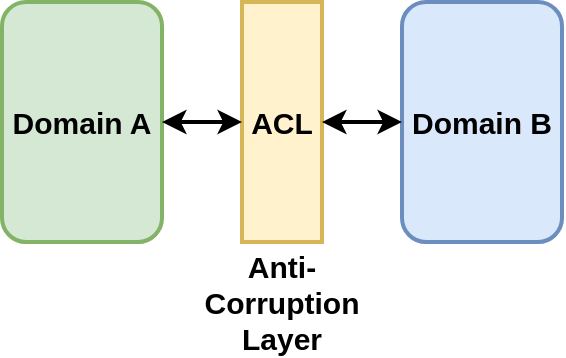<mxfile version="11.0.4" type="device"><diagram id="JZLB4o9LJFDjqJN-xiRf" name="Page-1"><mxGraphModel dx="839" dy="527" grid="1" gridSize="10" guides="1" tooltips="1" connect="1" arrows="1" fold="1" page="1" pageScale="1" pageWidth="3000" pageHeight="3000" math="0" shadow="0"><root><mxCell id="0"/><mxCell id="1" parent="0"/><mxCell id="F6dv7txJkvh570P5S_Pj-1" value="&lt;font style=&quot;font-size: 15px&quot;&gt;&lt;b&gt;Domain A&lt;/b&gt;&lt;/font&gt;" style="rounded=1;whiteSpace=wrap;html=1;strokeWidth=2;fillColor=#d5e8d4;strokeColor=#82b366;" vertex="1" parent="1"><mxGeometry x="160" y="80" width="80" height="120" as="geometry"/></mxCell><mxCell id="F6dv7txJkvh570P5S_Pj-2" value="&lt;font style=&quot;font-size: 15px&quot;&gt;&lt;b&gt;ACL&lt;/b&gt;&lt;/font&gt;" style="rounded=0;whiteSpace=wrap;html=1;strokeWidth=2;fillColor=#fff2cc;strokeColor=#d6b656;" vertex="1" parent="1"><mxGeometry x="280" y="80" width="40" height="120" as="geometry"/></mxCell><mxCell id="F6dv7txJkvh570P5S_Pj-3" value="&lt;font style=&quot;font-size: 15px&quot;&gt;&lt;b&gt;Domain B&lt;/b&gt;&lt;/font&gt;" style="rounded=1;whiteSpace=wrap;html=1;strokeWidth=2;fillColor=#dae8fc;strokeColor=#6c8ebf;" vertex="1" parent="1"><mxGeometry x="360" y="80" width="80" height="120" as="geometry"/></mxCell><mxCell id="F6dv7txJkvh570P5S_Pj-4" value="" style="endArrow=classic;startArrow=classic;html=1;strokeWidth=2;entryX=0;entryY=0.5;entryDx=0;entryDy=0;exitX=1;exitY=0.5;exitDx=0;exitDy=0;" edge="1" parent="1" source="F6dv7txJkvh570P5S_Pj-1" target="F6dv7txJkvh570P5S_Pj-2"><mxGeometry width="50" height="50" relative="1" as="geometry"><mxPoint x="160" y="270" as="sourcePoint"/><mxPoint x="210" y="220" as="targetPoint"/></mxGeometry></mxCell><mxCell id="F6dv7txJkvh570P5S_Pj-5" value="" style="endArrow=classic;startArrow=classic;html=1;strokeWidth=2;entryX=0;entryY=0.5;entryDx=0;entryDy=0;exitX=1;exitY=0.5;exitDx=0;exitDy=0;" edge="1" parent="1" source="F6dv7txJkvh570P5S_Pj-2" target="F6dv7txJkvh570P5S_Pj-3"><mxGeometry width="50" height="50" relative="1" as="geometry"><mxPoint x="290" y="310" as="sourcePoint"/><mxPoint x="400" y="300" as="targetPoint"/></mxGeometry></mxCell><mxCell id="F6dv7txJkvh570P5S_Pj-6" value="&lt;font style=&quot;font-size: 15px&quot;&gt;&lt;b&gt;Anti-Corruption Layer&lt;/b&gt;&lt;/font&gt;" style="text;html=1;strokeColor=none;fillColor=none;align=center;verticalAlign=middle;whiteSpace=wrap;rounded=0;" vertex="1" parent="1"><mxGeometry x="245" y="220" width="110" height="20" as="geometry"/></mxCell></root></mxGraphModel></diagram></mxfile>